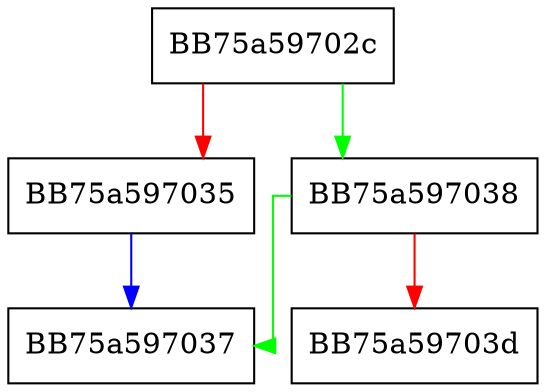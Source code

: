 digraph msil_sizeof_to_wsize {
  node [shape="box"];
  graph [splines=ortho];
  BB75a59702c -> BB75a597038 [color="green"];
  BB75a59702c -> BB75a597035 [color="red"];
  BB75a597035 -> BB75a597037 [color="blue"];
  BB75a597038 -> BB75a597037 [color="green"];
  BB75a597038 -> BB75a59703d [color="red"];
}